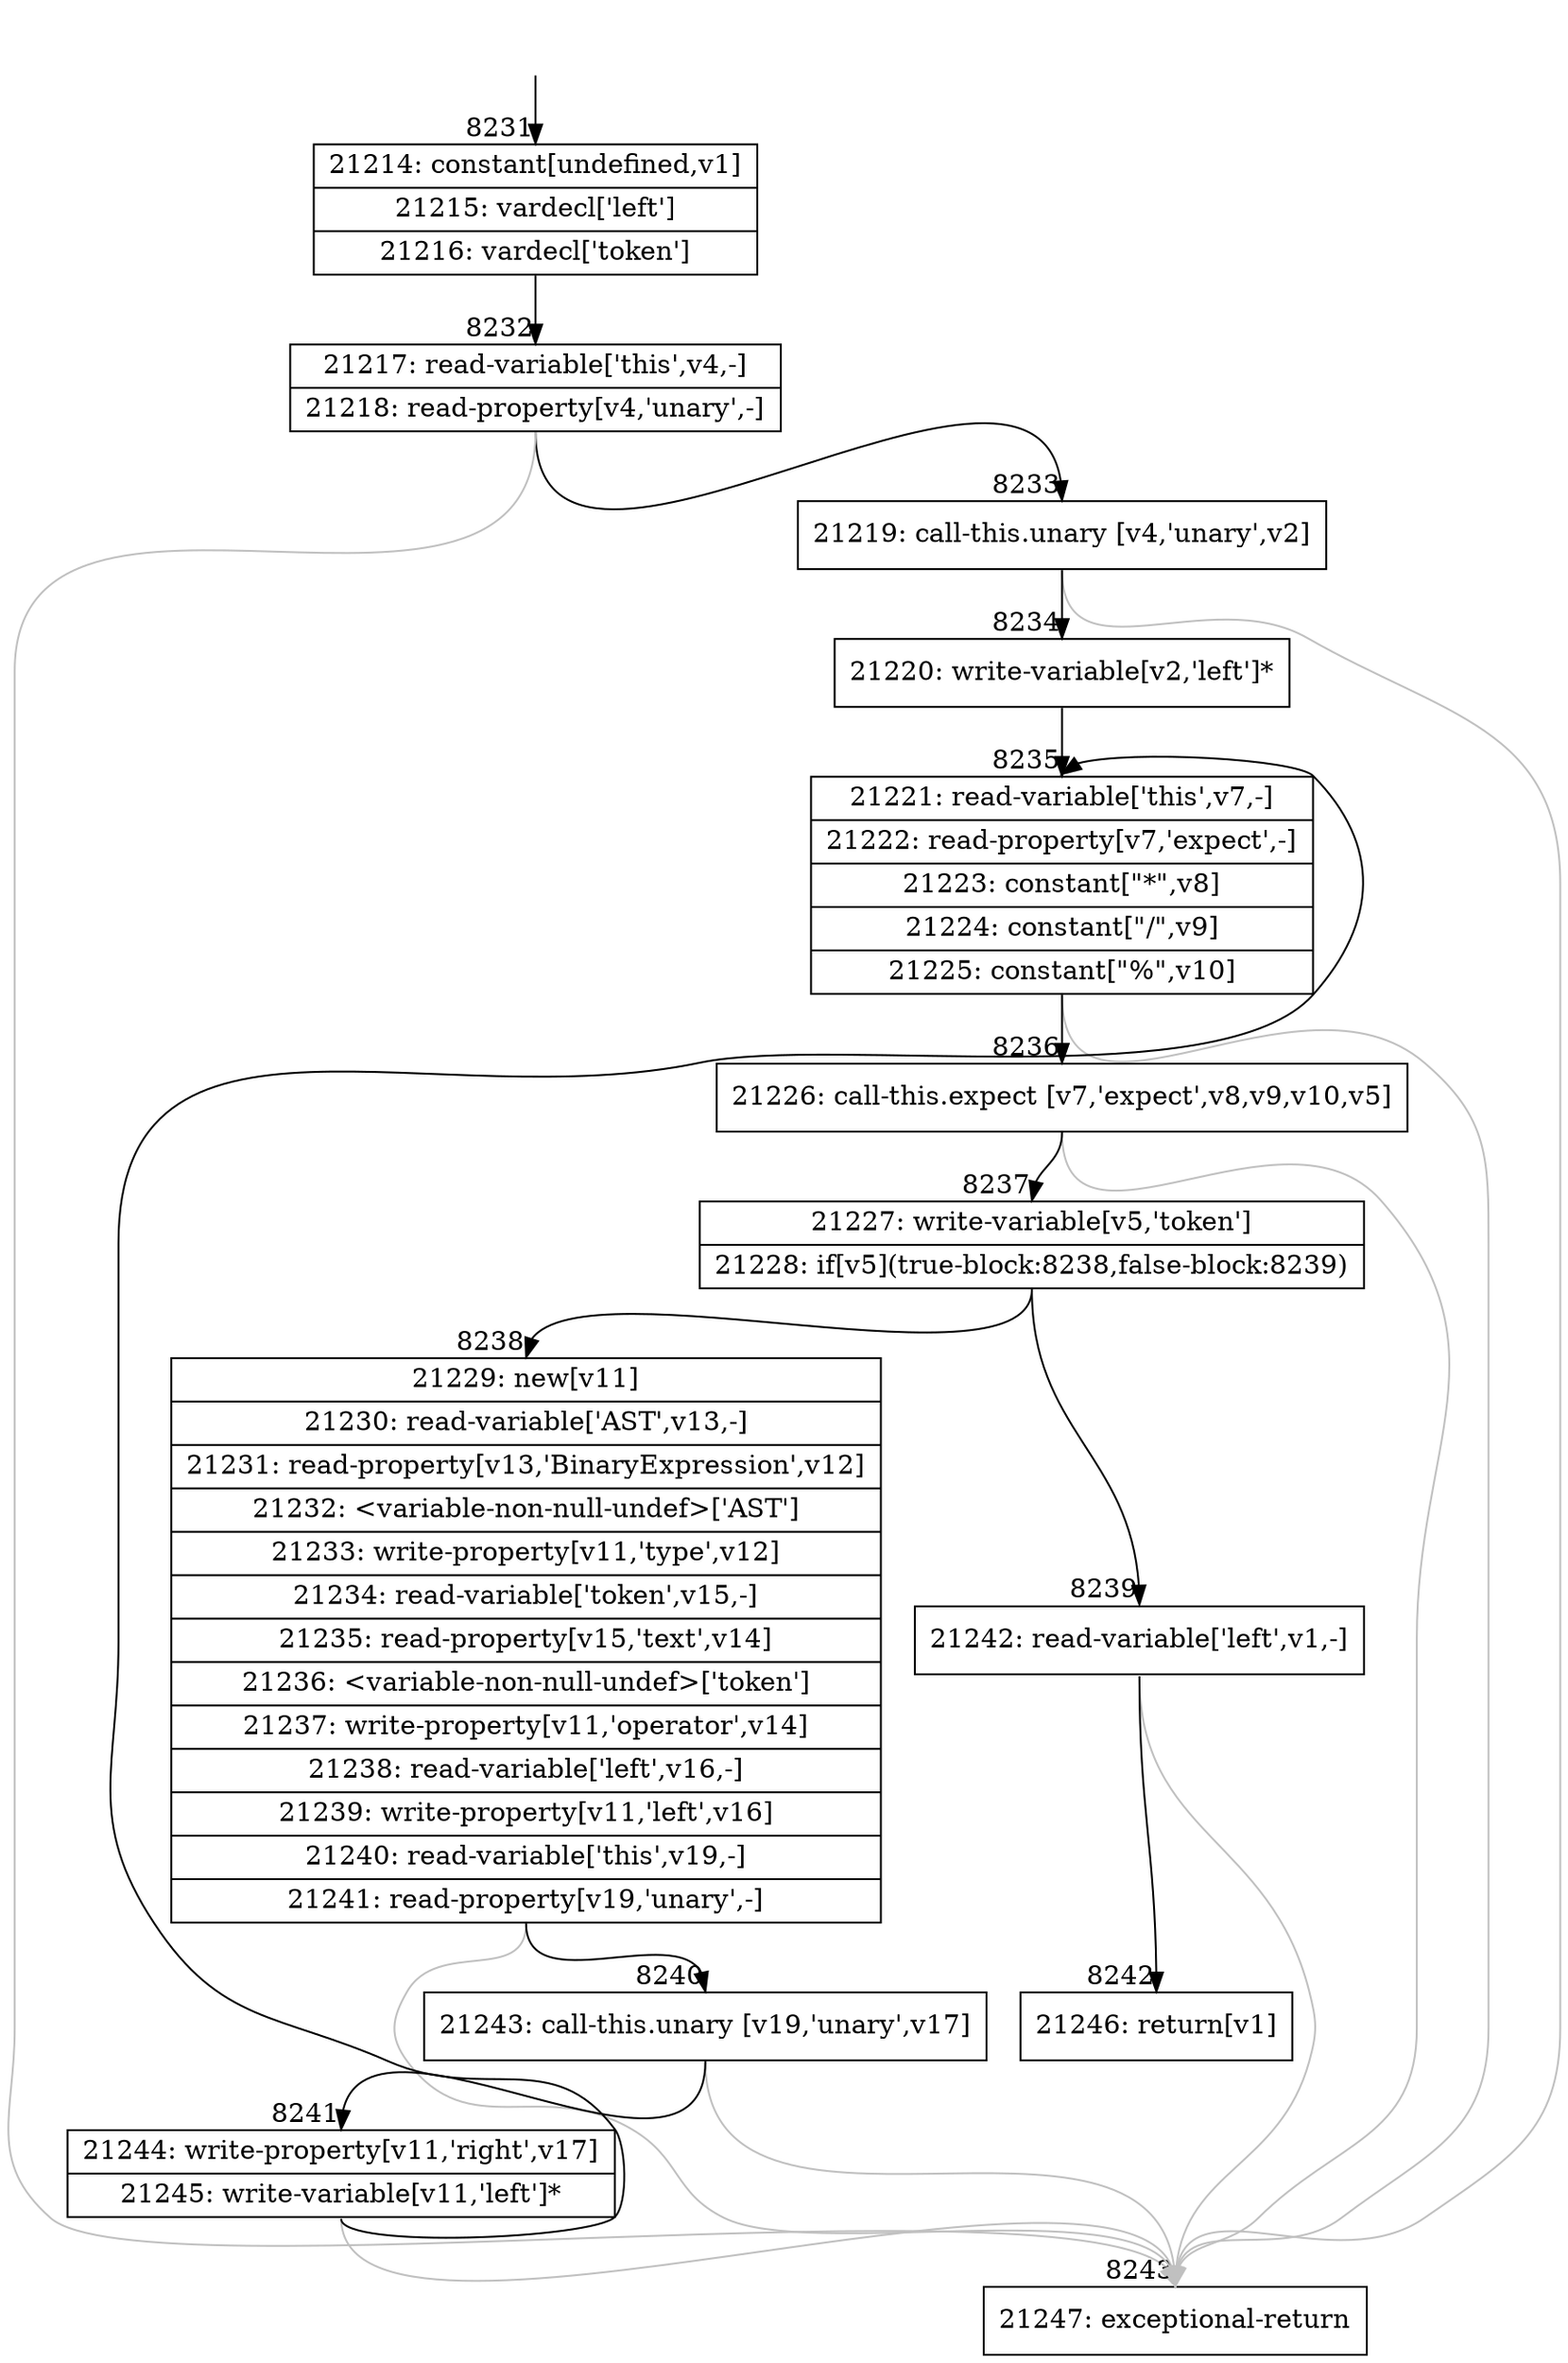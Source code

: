 digraph {
rankdir="TD"
BB_entry609[shape=none,label=""];
BB_entry609 -> BB8231 [tailport=s, headport=n, headlabel="    8231"]
BB8231 [shape=record label="{21214: constant[undefined,v1]|21215: vardecl['left']|21216: vardecl['token']}" ] 
BB8231 -> BB8232 [tailport=s, headport=n, headlabel="      8232"]
BB8232 [shape=record label="{21217: read-variable['this',v4,-]|21218: read-property[v4,'unary',-]}" ] 
BB8232 -> BB8233 [tailport=s, headport=n, headlabel="      8233"]
BB8232 -> BB8243 [tailport=s, headport=n, color=gray, headlabel="      8243"]
BB8233 [shape=record label="{21219: call-this.unary [v4,'unary',v2]}" ] 
BB8233 -> BB8234 [tailport=s, headport=n, headlabel="      8234"]
BB8233 -> BB8243 [tailport=s, headport=n, color=gray]
BB8234 [shape=record label="{21220: write-variable[v2,'left']*}" ] 
BB8234 -> BB8235 [tailport=s, headport=n, headlabel="      8235"]
BB8235 [shape=record label="{21221: read-variable['this',v7,-]|21222: read-property[v7,'expect',-]|21223: constant[\"*\",v8]|21224: constant[\"/\",v9]|21225: constant[\"%\",v10]}" ] 
BB8235 -> BB8236 [tailport=s, headport=n, headlabel="      8236"]
BB8235 -> BB8243 [tailport=s, headport=n, color=gray]
BB8236 [shape=record label="{21226: call-this.expect [v7,'expect',v8,v9,v10,v5]}" ] 
BB8236 -> BB8237 [tailport=s, headport=n, headlabel="      8237"]
BB8236 -> BB8243 [tailport=s, headport=n, color=gray]
BB8237 [shape=record label="{21227: write-variable[v5,'token']|21228: if[v5](true-block:8238,false-block:8239)}" ] 
BB8237 -> BB8238 [tailport=s, headport=n, headlabel="      8238"]
BB8237 -> BB8239 [tailport=s, headport=n, headlabel="      8239"]
BB8238 [shape=record label="{21229: new[v11]|21230: read-variable['AST',v13,-]|21231: read-property[v13,'BinaryExpression',v12]|21232: \<variable-non-null-undef\>['AST']|21233: write-property[v11,'type',v12]|21234: read-variable['token',v15,-]|21235: read-property[v15,'text',v14]|21236: \<variable-non-null-undef\>['token']|21237: write-property[v11,'operator',v14]|21238: read-variable['left',v16,-]|21239: write-property[v11,'left',v16]|21240: read-variable['this',v19,-]|21241: read-property[v19,'unary',-]}" ] 
BB8238 -> BB8240 [tailport=s, headport=n, headlabel="      8240"]
BB8238 -> BB8243 [tailport=s, headport=n, color=gray]
BB8239 [shape=record label="{21242: read-variable['left',v1,-]}" ] 
BB8239 -> BB8242 [tailport=s, headport=n, headlabel="      8242"]
BB8239 -> BB8243 [tailport=s, headport=n, color=gray]
BB8240 [shape=record label="{21243: call-this.unary [v19,'unary',v17]}" ] 
BB8240 -> BB8241 [tailport=s, headport=n, headlabel="      8241"]
BB8240 -> BB8243 [tailport=s, headport=n, color=gray]
BB8241 [shape=record label="{21244: write-property[v11,'right',v17]|21245: write-variable[v11,'left']*}" ] 
BB8241 -> BB8235 [tailport=s, headport=n]
BB8241 -> BB8243 [tailport=s, headport=n, color=gray]
BB8242 [shape=record label="{21246: return[v1]}" ] 
BB8243 [shape=record label="{21247: exceptional-return}" ] 
//#$~ 12758
}
